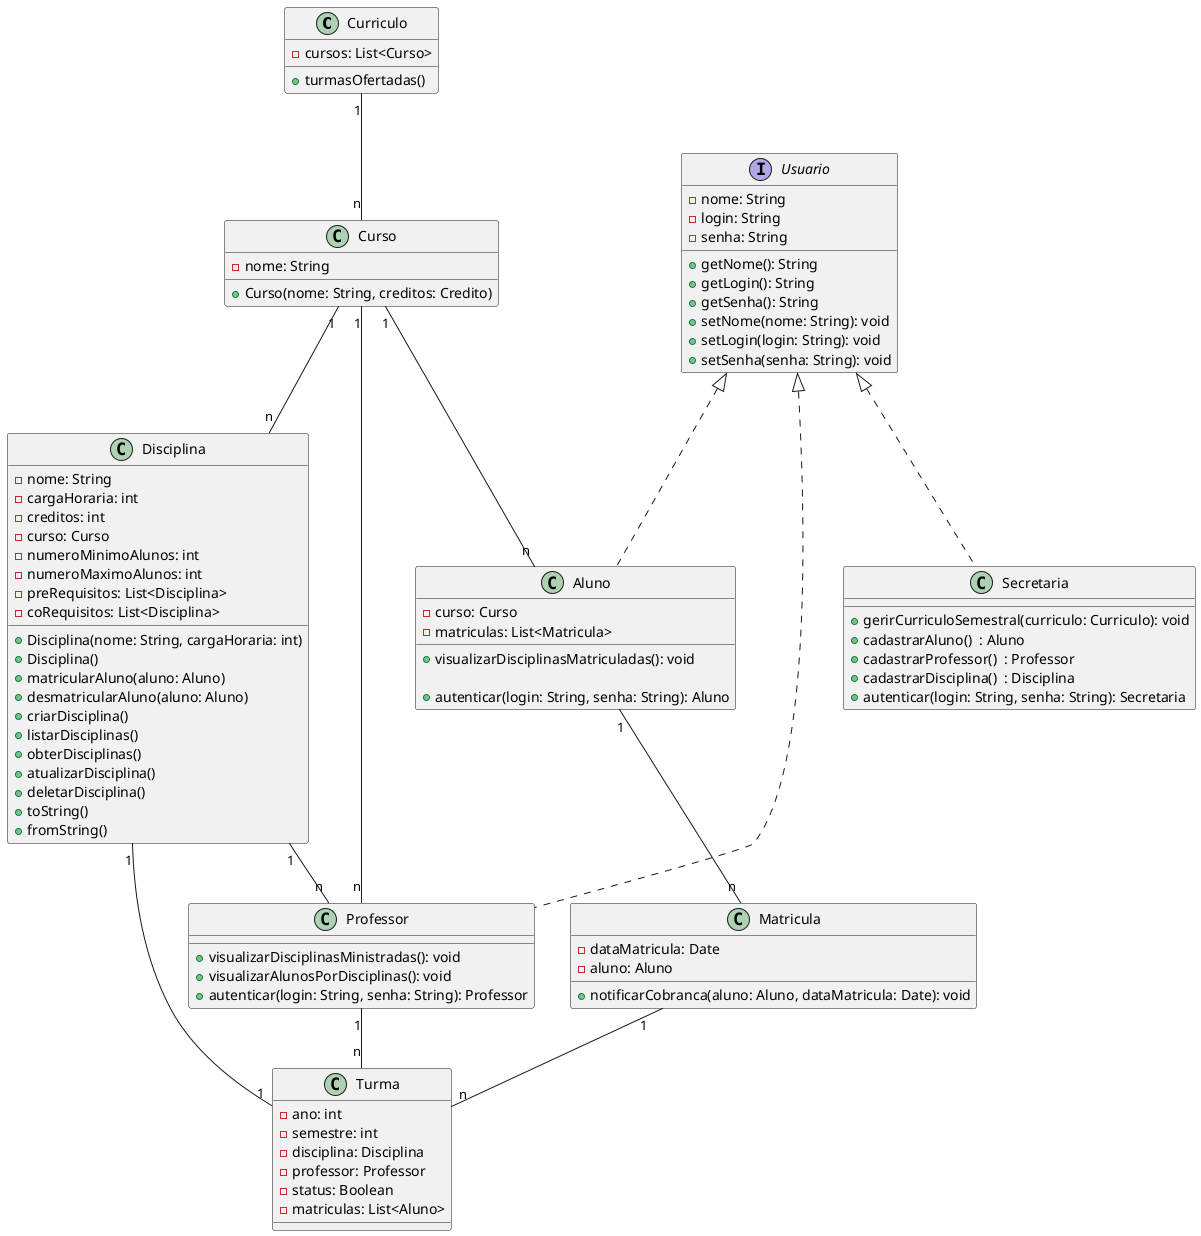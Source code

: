 @startuml
' class Universidade {
'     -curriculos: List<Curriculo>
' }

class Curriculo {
    -cursos: List<Curso>
    +turmasOfertadas()
}

class Curso {
    -nome: String
    +Curso(nome: String, creditos: Credito)
}

class Disciplina{
    -nome: String
    -cargaHoraria: int
    -creditos: int
    -curso: Curso
    -numeroMinimoAlunos: int
    -numeroMaximoAlunos: int
    -preRequisitos: List<Disciplina>
    -coRequisitos: List<Disciplina>
    +Disciplina(nome: String, cargaHoraria: int)
    +Disciplina()
    +matricularAluno(aluno: Aluno)
    +desmatricularAluno(aluno: Aluno)
    +criarDisciplina()
    +listarDisciplinas()
    +obterDisciplinas()
    +atualizarDisciplina()
    +deletarDisciplina()
    +toString()
    +fromString()
}

class Matricula {
    -dataMatricula: Date
    -aluno: Aluno
    +notificarCobranca(aluno: Aluno, dataMatricula: Date): void
}

class Professor implements Usuario {
    ' -disciplinas: List<Disciplina>
    +visualizarDisciplinasMinistradas(): void
    +visualizarAlunosPorDisciplinas(): void
    +autenticar(login: String, senha: String): Professor
}


class Aluno implements Usuario {
    -curso: Curso
    -matriculas: List<Matricula>
    +visualizarDisciplinasMatriculadas(): void

    +autenticar(login: String, senha: String): Aluno
}


class Secretaria implements Usuario {
    +gerirCurriculoSemestral(curriculo: Curriculo): void
    +cadastrarAluno()  : Aluno
    +cadastrarProfessor()  : Professor
    +cadastrarDisciplina()  : Disciplina
    +autenticar(login: String, senha: String): Secretaria
}

class Turma {
    -ano: int
    -semestre: int
    -disciplina: Disciplina
    -professor: Professor
    -status: Boolean
    -matriculas: List<Aluno>
}

interface Usuario{
    -nome: String
    -login: String
    -senha: String
    +getNome(): String
    +getLogin(): String
    +getSenha(): String
    +setNome(nome: String): void
    +setLogin(login: String): void
    +setSenha(senha: String): void
}

' Universidade "1" -- "n" Curriculo
Curriculo "1" -- "n" Curso
Curso "1" -- "n" Disciplina
Curso "1" -- "n" Aluno
Curso "1" -- "n" Professor
Disciplina "1" -- "n" Professor
Aluno "1" -- "n" Matricula
Professor "1" -- "n" Turma
Disciplina "1" -- "1" Turma
Matricula "1" -- "n" Turma
@enduml